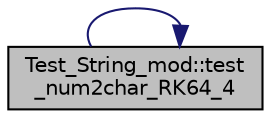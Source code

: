 digraph "Test_String_mod::test_num2char_RK64_4"
{
 // LATEX_PDF_SIZE
  edge [fontname="Helvetica",fontsize="10",labelfontname="Helvetica",labelfontsize="10"];
  node [fontname="Helvetica",fontsize="10",shape=record];
  rankdir="LR";
  Node1 [label="Test_String_mod::test\l_num2char_RK64_4",height=0.2,width=0.4,color="black", fillcolor="grey75", style="filled", fontcolor="black",tooltip="The input len can be larger than the length of the constructed string."];
  Node1 -> Node1 [color="midnightblue",fontsize="10",style="solid",fontname="Helvetica"];
}
